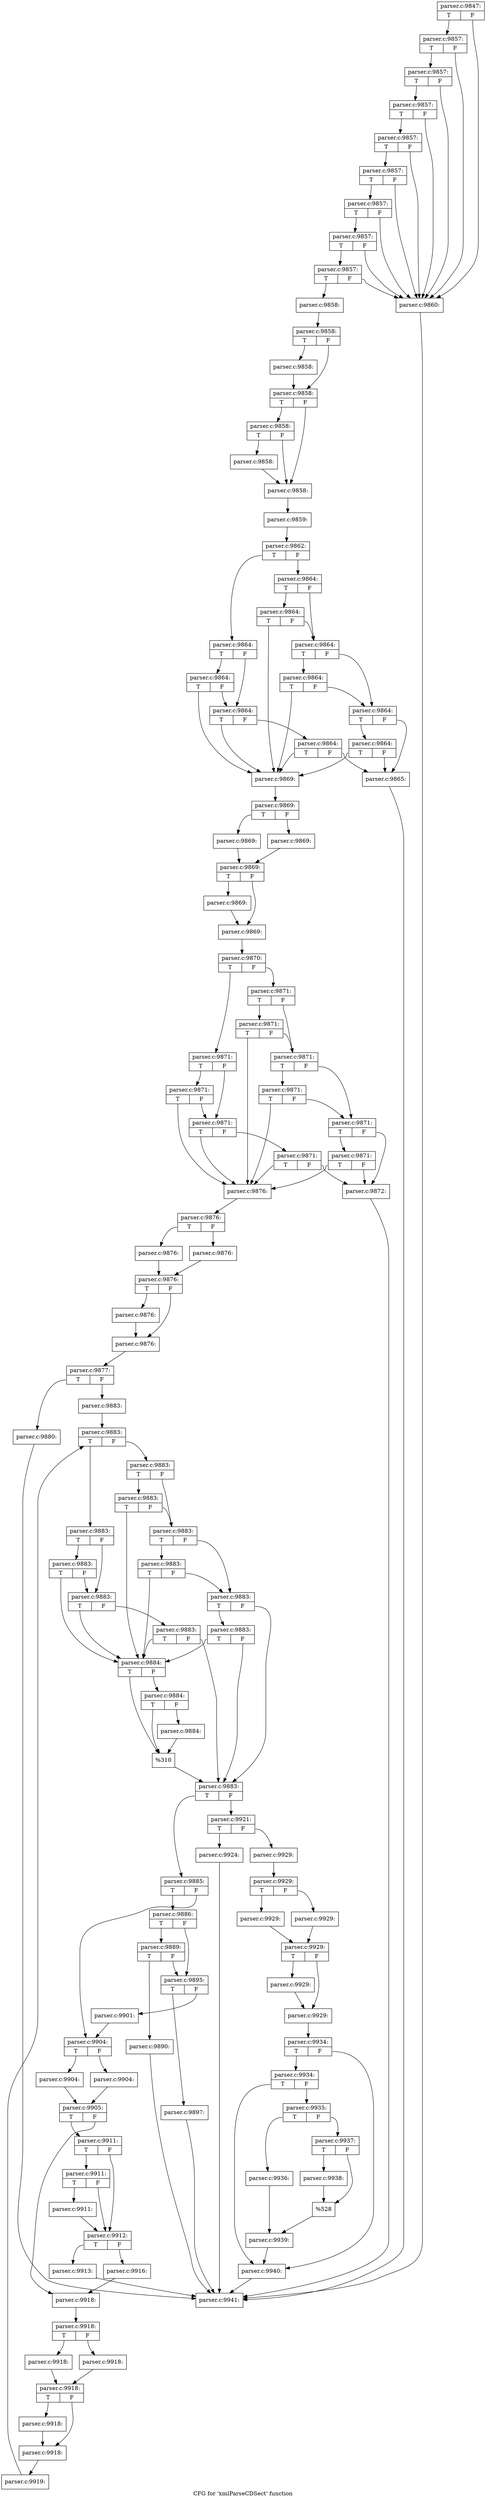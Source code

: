 digraph "CFG for 'xmlParseCDSect' function" {
	label="CFG for 'xmlParseCDSect' function";

	Node0x444f010 [shape=record,label="{parser.c:9847:|{<s0>T|<s1>F}}"];
	Node0x444f010:s0 -> Node0x4771250;
	Node0x444f010:s1 -> Node0x4770fa0;
	Node0x4771250 [shape=record,label="{parser.c:9857:|{<s0>T|<s1>F}}"];
	Node0x4771250:s0 -> Node0x4771200;
	Node0x4771250:s1 -> Node0x4770fa0;
	Node0x4771200 [shape=record,label="{parser.c:9857:|{<s0>T|<s1>F}}"];
	Node0x4771200:s0 -> Node0x47711b0;
	Node0x4771200:s1 -> Node0x4770fa0;
	Node0x47711b0 [shape=record,label="{parser.c:9857:|{<s0>T|<s1>F}}"];
	Node0x47711b0:s0 -> Node0x4771160;
	Node0x47711b0:s1 -> Node0x4770fa0;
	Node0x4771160 [shape=record,label="{parser.c:9857:|{<s0>T|<s1>F}}"];
	Node0x4771160:s0 -> Node0x4771110;
	Node0x4771160:s1 -> Node0x4770fa0;
	Node0x4771110 [shape=record,label="{parser.c:9857:|{<s0>T|<s1>F}}"];
	Node0x4771110:s0 -> Node0x47710c0;
	Node0x4771110:s1 -> Node0x4770fa0;
	Node0x47710c0 [shape=record,label="{parser.c:9857:|{<s0>T|<s1>F}}"];
	Node0x47710c0:s0 -> Node0x4771070;
	Node0x47710c0:s1 -> Node0x4770fa0;
	Node0x4771070 [shape=record,label="{parser.c:9857:|{<s0>T|<s1>F}}"];
	Node0x4771070:s0 -> Node0x4770ff0;
	Node0x4771070:s1 -> Node0x4770fa0;
	Node0x4770ff0 [shape=record,label="{parser.c:9857:|{<s0>T|<s1>F}}"];
	Node0x4770ff0:s0 -> Node0x4770f00;
	Node0x4770ff0:s1 -> Node0x4770fa0;
	Node0x4770f00 [shape=record,label="{parser.c:9858:}"];
	Node0x4770f00 -> Node0x4774f70;
	Node0x4774f70 [shape=record,label="{parser.c:9858:|{<s0>T|<s1>F}}"];
	Node0x4774f70:s0 -> Node0x47759e0;
	Node0x4774f70:s1 -> Node0x4775a30;
	Node0x47759e0 [shape=record,label="{parser.c:9858:}"];
	Node0x47759e0 -> Node0x4775a30;
	Node0x4775a30 [shape=record,label="{parser.c:9858:|{<s0>T|<s1>F}}"];
	Node0x4775a30:s0 -> Node0x4776110;
	Node0x4775a30:s1 -> Node0x47760c0;
	Node0x4776110 [shape=record,label="{parser.c:9858:|{<s0>T|<s1>F}}"];
	Node0x4776110:s0 -> Node0x4776070;
	Node0x4776110:s1 -> Node0x47760c0;
	Node0x4776070 [shape=record,label="{parser.c:9858:}"];
	Node0x4776070 -> Node0x47760c0;
	Node0x47760c0 [shape=record,label="{parser.c:9858:}"];
	Node0x47760c0 -> Node0x4774ed0;
	Node0x4774ed0 [shape=record,label="{parser.c:9859:}"];
	Node0x4774ed0 -> Node0x4770f50;
	Node0x4770fa0 [shape=record,label="{parser.c:9860:}"];
	Node0x4770fa0 -> Node0x46eaee0;
	Node0x4770f50 [shape=record,label="{parser.c:9862:|{<s0>T|<s1>F}}"];
	Node0x4770f50:s0 -> Node0x4777110;
	Node0x4770f50:s1 -> Node0x4777160;
	Node0x4777110 [shape=record,label="{parser.c:9864:|{<s0>T|<s1>F}}"];
	Node0x4777110:s0 -> Node0x4777450;
	Node0x4777110:s1 -> Node0x4777400;
	Node0x4777450 [shape=record,label="{parser.c:9864:|{<s0>T|<s1>F}}"];
	Node0x4777450:s0 -> Node0x47770c0;
	Node0x4777450:s1 -> Node0x4777400;
	Node0x4777400 [shape=record,label="{parser.c:9864:|{<s0>T|<s1>F}}"];
	Node0x4777400:s0 -> Node0x47770c0;
	Node0x4777400:s1 -> Node0x47773b0;
	Node0x47773b0 [shape=record,label="{parser.c:9864:|{<s0>T|<s1>F}}"];
	Node0x47773b0:s0 -> Node0x47770c0;
	Node0x47773b0:s1 -> Node0x4774f20;
	Node0x4777160 [shape=record,label="{parser.c:9864:|{<s0>T|<s1>F}}"];
	Node0x4777160:s0 -> Node0x4777b00;
	Node0x4777160:s1 -> Node0x4777ab0;
	Node0x4777b00 [shape=record,label="{parser.c:9864:|{<s0>T|<s1>F}}"];
	Node0x4777b00:s0 -> Node0x47770c0;
	Node0x4777b00:s1 -> Node0x4777ab0;
	Node0x4777ab0 [shape=record,label="{parser.c:9864:|{<s0>T|<s1>F}}"];
	Node0x4777ab0:s0 -> Node0x4777e30;
	Node0x4777ab0:s1 -> Node0x4777a60;
	Node0x4777e30 [shape=record,label="{parser.c:9864:|{<s0>T|<s1>F}}"];
	Node0x4777e30:s0 -> Node0x47770c0;
	Node0x4777e30:s1 -> Node0x4777a60;
	Node0x4777a60 [shape=record,label="{parser.c:9864:|{<s0>T|<s1>F}}"];
	Node0x4777a60:s0 -> Node0x4778160;
	Node0x4777a60:s1 -> Node0x4774f20;
	Node0x4778160 [shape=record,label="{parser.c:9864:|{<s0>T|<s1>F}}"];
	Node0x4778160:s0 -> Node0x47770c0;
	Node0x4778160:s1 -> Node0x4774f20;
	Node0x4774f20 [shape=record,label="{parser.c:9865:}"];
	Node0x4774f20 -> Node0x46eaee0;
	Node0x47770c0 [shape=record,label="{parser.c:9869:}"];
	Node0x47770c0 -> Node0x4778ab0;
	Node0x4778ab0 [shape=record,label="{parser.c:9869:|{<s0>T|<s1>F}}"];
	Node0x4778ab0:s0 -> Node0x4778d50;
	Node0x4778ab0:s1 -> Node0x4778df0;
	Node0x4778d50 [shape=record,label="{parser.c:9869:}"];
	Node0x4778d50 -> Node0x4778da0;
	Node0x4778df0 [shape=record,label="{parser.c:9869:}"];
	Node0x4778df0 -> Node0x4778da0;
	Node0x4778da0 [shape=record,label="{parser.c:9869:|{<s0>T|<s1>F}}"];
	Node0x4778da0:s0 -> Node0x477a080;
	Node0x4778da0:s1 -> Node0x477a0d0;
	Node0x477a080 [shape=record,label="{parser.c:9869:}"];
	Node0x477a080 -> Node0x477a0d0;
	Node0x477a0d0 [shape=record,label="{parser.c:9869:}"];
	Node0x477a0d0 -> Node0x4778a10;
	Node0x4778a10 [shape=record,label="{parser.c:9870:|{<s0>T|<s1>F}}"];
	Node0x4778a10:s0 -> Node0x477aa30;
	Node0x4778a10:s1 -> Node0x477aa80;
	Node0x477aa30 [shape=record,label="{parser.c:9871:|{<s0>T|<s1>F}}"];
	Node0x477aa30:s0 -> Node0x477ad70;
	Node0x477aa30:s1 -> Node0x477ad20;
	Node0x477ad70 [shape=record,label="{parser.c:9871:|{<s0>T|<s1>F}}"];
	Node0x477ad70:s0 -> Node0x477a9e0;
	Node0x477ad70:s1 -> Node0x477ad20;
	Node0x477ad20 [shape=record,label="{parser.c:9871:|{<s0>T|<s1>F}}"];
	Node0x477ad20:s0 -> Node0x477a9e0;
	Node0x477ad20:s1 -> Node0x477acd0;
	Node0x477acd0 [shape=record,label="{parser.c:9871:|{<s0>T|<s1>F}}"];
	Node0x477acd0:s0 -> Node0x477a9e0;
	Node0x477acd0:s1 -> Node0x4778a60;
	Node0x477aa80 [shape=record,label="{parser.c:9871:|{<s0>T|<s1>F}}"];
	Node0x477aa80:s0 -> Node0x477b420;
	Node0x477aa80:s1 -> Node0x477b3d0;
	Node0x477b420 [shape=record,label="{parser.c:9871:|{<s0>T|<s1>F}}"];
	Node0x477b420:s0 -> Node0x477a9e0;
	Node0x477b420:s1 -> Node0x477b3d0;
	Node0x477b3d0 [shape=record,label="{parser.c:9871:|{<s0>T|<s1>F}}"];
	Node0x477b3d0:s0 -> Node0x477b750;
	Node0x477b3d0:s1 -> Node0x477b380;
	Node0x477b750 [shape=record,label="{parser.c:9871:|{<s0>T|<s1>F}}"];
	Node0x477b750:s0 -> Node0x477a9e0;
	Node0x477b750:s1 -> Node0x477b380;
	Node0x477b380 [shape=record,label="{parser.c:9871:|{<s0>T|<s1>F}}"];
	Node0x477b380:s0 -> Node0x477ba80;
	Node0x477b380:s1 -> Node0x4778a60;
	Node0x477ba80 [shape=record,label="{parser.c:9871:|{<s0>T|<s1>F}}"];
	Node0x477ba80:s0 -> Node0x477a9e0;
	Node0x477ba80:s1 -> Node0x4778a60;
	Node0x4778a60 [shape=record,label="{parser.c:9872:}"];
	Node0x4778a60 -> Node0x46eaee0;
	Node0x477a9e0 [shape=record,label="{parser.c:9876:}"];
	Node0x477a9e0 -> Node0x477c3d0;
	Node0x477c3d0 [shape=record,label="{parser.c:9876:|{<s0>T|<s1>F}}"];
	Node0x477c3d0:s0 -> Node0x477c670;
	Node0x477c3d0:s1 -> Node0x477c710;
	Node0x477c670 [shape=record,label="{parser.c:9876:}"];
	Node0x477c670 -> Node0x477c6c0;
	Node0x477c710 [shape=record,label="{parser.c:9876:}"];
	Node0x477c710 -> Node0x477c6c0;
	Node0x477c6c0 [shape=record,label="{parser.c:9876:|{<s0>T|<s1>F}}"];
	Node0x477c6c0:s0 -> Node0x477d9a0;
	Node0x477c6c0:s1 -> Node0x477d9f0;
	Node0x477d9a0 [shape=record,label="{parser.c:9876:}"];
	Node0x477d9a0 -> Node0x477d9f0;
	Node0x477d9f0 [shape=record,label="{parser.c:9876:}"];
	Node0x477d9f0 -> Node0x477c330;
	Node0x477c330 [shape=record,label="{parser.c:9877:|{<s0>T|<s1>F}}"];
	Node0x477c330:s0 -> Node0x477c380;
	Node0x477c330:s1 -> Node0x477e700;
	Node0x477c380 [shape=record,label="{parser.c:9880:}"];
	Node0x477c380 -> Node0x46eaee0;
	Node0x477e700 [shape=record,label="{parser.c:9883:}"];
	Node0x477e700 -> Node0x477eca0;
	Node0x477eca0 [shape=record,label="{parser.c:9883:|{<s0>T|<s1>F}}"];
	Node0x477eca0:s0 -> Node0x477efe0;
	Node0x477eca0:s1 -> Node0x477f030;
	Node0x477efe0 [shape=record,label="{parser.c:9883:|{<s0>T|<s1>F}}"];
	Node0x477efe0:s0 -> Node0x477f2a0;
	Node0x477efe0:s1 -> Node0x477f250;
	Node0x477f2a0 [shape=record,label="{parser.c:9883:|{<s0>T|<s1>F}}"];
	Node0x477f2a0:s0 -> Node0x477ef90;
	Node0x477f2a0:s1 -> Node0x477f250;
	Node0x477f250 [shape=record,label="{parser.c:9883:|{<s0>T|<s1>F}}"];
	Node0x477f250:s0 -> Node0x477ef90;
	Node0x477f250:s1 -> Node0x477f200;
	Node0x477f200 [shape=record,label="{parser.c:9883:|{<s0>T|<s1>F}}"];
	Node0x477f200:s0 -> Node0x477ef90;
	Node0x477f200:s1 -> Node0x477ef40;
	Node0x477f030 [shape=record,label="{parser.c:9883:|{<s0>T|<s1>F}}"];
	Node0x477f030:s0 -> Node0x477f8d0;
	Node0x477f030:s1 -> Node0x477f880;
	Node0x477f8d0 [shape=record,label="{parser.c:9883:|{<s0>T|<s1>F}}"];
	Node0x477f8d0:s0 -> Node0x477ef90;
	Node0x477f8d0:s1 -> Node0x477f880;
	Node0x477f880 [shape=record,label="{parser.c:9883:|{<s0>T|<s1>F}}"];
	Node0x477f880:s0 -> Node0x477fc00;
	Node0x477f880:s1 -> Node0x477f830;
	Node0x477fc00 [shape=record,label="{parser.c:9883:|{<s0>T|<s1>F}}"];
	Node0x477fc00:s0 -> Node0x477ef90;
	Node0x477fc00:s1 -> Node0x477f830;
	Node0x477f830 [shape=record,label="{parser.c:9883:|{<s0>T|<s1>F}}"];
	Node0x477f830:s0 -> Node0x477ff30;
	Node0x477f830:s1 -> Node0x477ef40;
	Node0x477ff30 [shape=record,label="{parser.c:9883:|{<s0>T|<s1>F}}"];
	Node0x477ff30:s0 -> Node0x477ef90;
	Node0x477ff30:s1 -> Node0x477ef40;
	Node0x477ef90 [shape=record,label="{parser.c:9884:|{<s0>T|<s1>F}}"];
	Node0x477ef90:s0 -> Node0x4780260;
	Node0x477ef90:s1 -> Node0x4780360;
	Node0x4780360 [shape=record,label="{parser.c:9884:|{<s0>T|<s1>F}}"];
	Node0x4780360:s0 -> Node0x4780260;
	Node0x4780360:s1 -> Node0x4780310;
	Node0x4780310 [shape=record,label="{parser.c:9884:}"];
	Node0x4780310 -> Node0x4780260;
	Node0x4780260 [shape=record,label="{%310}"];
	Node0x4780260 -> Node0x477ef40;
	Node0x477ef40 [shape=record,label="{parser.c:9883:|{<s0>T|<s1>F}}"];
	Node0x477ef40:s0 -> Node0x4780840;
	Node0x477ef40:s1 -> Node0x477eec0;
	Node0x4780840 [shape=record,label="{parser.c:9885:|{<s0>T|<s1>F}}"];
	Node0x4780840:s0 -> Node0x4780df0;
	Node0x4780840:s1 -> Node0x4780e40;
	Node0x4780df0 [shape=record,label="{parser.c:9886:|{<s0>T|<s1>F}}"];
	Node0x4780df0:s0 -> Node0x47815e0;
	Node0x4780df0:s1 -> Node0x4781590;
	Node0x47815e0 [shape=record,label="{parser.c:9889:|{<s0>T|<s1>F}}"];
	Node0x47815e0:s0 -> Node0x4781540;
	Node0x47815e0:s1 -> Node0x4781590;
	Node0x4781540 [shape=record,label="{parser.c:9890:}"];
	Node0x4781540 -> Node0x46eaee0;
	Node0x4781590 [shape=record,label="{parser.c:9895:|{<s0>T|<s1>F}}"];
	Node0x4781590:s0 -> Node0x4782a10;
	Node0x4781590:s1 -> Node0x4782a60;
	Node0x4782a10 [shape=record,label="{parser.c:9897:}"];
	Node0x4782a10 -> Node0x46eaee0;
	Node0x4782a60 [shape=record,label="{parser.c:9901:}"];
	Node0x4782a60 -> Node0x4780e40;
	Node0x4780e40 [shape=record,label="{parser.c:9904:|{<s0>T|<s1>F}}"];
	Node0x4780e40:s0 -> Node0x4783640;
	Node0x4780e40:s1 -> Node0x47836e0;
	Node0x4783640 [shape=record,label="{parser.c:9904:}"];
	Node0x4783640 -> Node0x4783690;
	Node0x47836e0 [shape=record,label="{parser.c:9904:}"];
	Node0x47836e0 -> Node0x4783690;
	Node0x4783690 [shape=record,label="{parser.c:9905:|{<s0>T|<s1>F}}"];
	Node0x4783690:s0 -> Node0x47849b0;
	Node0x4783690:s1 -> Node0x4784a00;
	Node0x47849b0 [shape=record,label="{parser.c:9911:|{<s0>T|<s1>F}}"];
	Node0x47849b0:s0 -> Node0x4784e30;
	Node0x47849b0:s1 -> Node0x4784de0;
	Node0x4784e30 [shape=record,label="{parser.c:9911:|{<s0>T|<s1>F}}"];
	Node0x4784e30:s0 -> Node0x4784d90;
	Node0x4784e30:s1 -> Node0x4784de0;
	Node0x4784d90 [shape=record,label="{parser.c:9911:}"];
	Node0x4784d90 -> Node0x4784de0;
	Node0x4784de0 [shape=record,label="{parser.c:9912:|{<s0>T|<s1>F}}"];
	Node0x4784de0:s0 -> Node0x47859c0;
	Node0x4784de0:s1 -> Node0x4785a10;
	Node0x47859c0 [shape=record,label="{parser.c:9913:}"];
	Node0x47859c0 -> Node0x46eaee0;
	Node0x4785a10 [shape=record,label="{parser.c:9916:}"];
	Node0x4785a10 -> Node0x4784a00;
	Node0x4784a00 [shape=record,label="{parser.c:9918:}"];
	Node0x4784a00 -> Node0x47863a0;
	Node0x47863a0 [shape=record,label="{parser.c:9918:|{<s0>T|<s1>F}}"];
	Node0x47863a0:s0 -> Node0x4786640;
	Node0x47863a0:s1 -> Node0x47866e0;
	Node0x4786640 [shape=record,label="{parser.c:9918:}"];
	Node0x4786640 -> Node0x4786690;
	Node0x47866e0 [shape=record,label="{parser.c:9918:}"];
	Node0x47866e0 -> Node0x4786690;
	Node0x4786690 [shape=record,label="{parser.c:9918:|{<s0>T|<s1>F}}"];
	Node0x4786690:s0 -> Node0x4787970;
	Node0x4786690:s1 -> Node0x47879c0;
	Node0x4787970 [shape=record,label="{parser.c:9918:}"];
	Node0x4787970 -> Node0x47879c0;
	Node0x47879c0 [shape=record,label="{parser.c:9918:}"];
	Node0x47879c0 -> Node0x4786300;
	Node0x4786300 [shape=record,label="{parser.c:9919:}"];
	Node0x4786300 -> Node0x477eca0;
	Node0x477eec0 [shape=record,label="{parser.c:9921:|{<s0>T|<s1>F}}"];
	Node0x477eec0:s0 -> Node0x4786350;
	Node0x477eec0:s1 -> Node0x4788890;
	Node0x4786350 [shape=record,label="{parser.c:9924:}"];
	Node0x4786350 -> Node0x46eaee0;
	Node0x4788890 [shape=record,label="{parser.c:9929:}"];
	Node0x4788890 -> Node0x4789320;
	Node0x4789320 [shape=record,label="{parser.c:9929:|{<s0>T|<s1>F}}"];
	Node0x4789320:s0 -> Node0x47895c0;
	Node0x4789320:s1 -> Node0x4789660;
	Node0x47895c0 [shape=record,label="{parser.c:9929:}"];
	Node0x47895c0 -> Node0x4789610;
	Node0x4789660 [shape=record,label="{parser.c:9929:}"];
	Node0x4789660 -> Node0x4789610;
	Node0x4789610 [shape=record,label="{parser.c:9929:|{<s0>T|<s1>F}}"];
	Node0x4789610:s0 -> Node0x478a8f0;
	Node0x4789610:s1 -> Node0x478a940;
	Node0x478a8f0 [shape=record,label="{parser.c:9929:}"];
	Node0x478a8f0 -> Node0x478a940;
	Node0x478a940 [shape=record,label="{parser.c:9929:}"];
	Node0x478a940 -> Node0x4789280;
	Node0x4789280 [shape=record,label="{parser.c:9934:|{<s0>T|<s1>F}}"];
	Node0x4789280:s0 -> Node0x478b0f0;
	Node0x4789280:s1 -> Node0x478b0a0;
	Node0x478b0f0 [shape=record,label="{parser.c:9934:|{<s0>T|<s1>F}}"];
	Node0x478b0f0:s0 -> Node0x478b0a0;
	Node0x478b0f0:s1 -> Node0x47892d0;
	Node0x47892d0 [shape=record,label="{parser.c:9935:|{<s0>T|<s1>F}}"];
	Node0x47892d0:s0 -> Node0x478b820;
	Node0x47892d0:s1 -> Node0x478b8c0;
	Node0x478b820 [shape=record,label="{parser.c:9936:}"];
	Node0x478b820 -> Node0x478b870;
	Node0x478b8c0 [shape=record,label="{parser.c:9937:|{<s0>T|<s1>F}}"];
	Node0x478b8c0:s0 -> Node0x478c500;
	Node0x478b8c0:s1 -> Node0x478c550;
	Node0x478c500 [shape=record,label="{parser.c:9938:}"];
	Node0x478c500 -> Node0x478c550;
	Node0x478c550 [shape=record,label="{%528}"];
	Node0x478c550 -> Node0x478b870;
	Node0x478b870 [shape=record,label="{parser.c:9939:}"];
	Node0x478b870 -> Node0x478b0a0;
	Node0x478b0a0 [shape=record,label="{parser.c:9940:}"];
	Node0x478b0a0 -> Node0x46eaee0;
	Node0x46eaee0 [shape=record,label="{parser.c:9941:}"];
}
